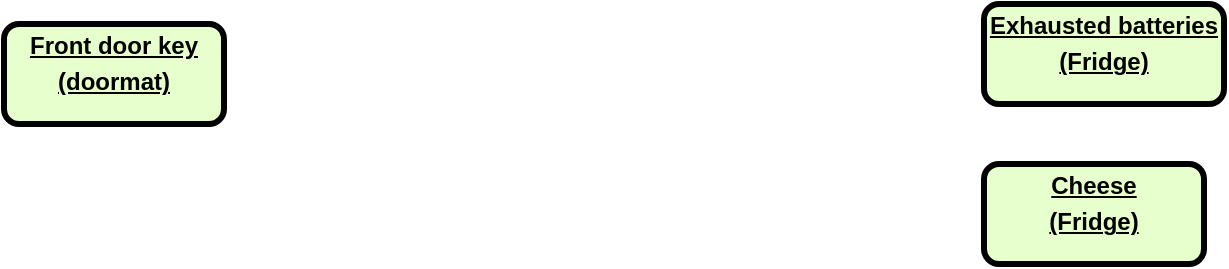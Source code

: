 <mxfile version="13.7.7" type="github">
  <diagram name="Page-1" id="c7558073-3199-34d8-9f00-42111426c3f3">
    <mxGraphModel dx="2062" dy="1125" grid="1" gridSize="10" guides="1" tooltips="1" connect="1" arrows="1" fold="1" page="1" pageScale="1" pageWidth="5000" pageHeight="5000" background="#ffffff" math="0" shadow="0">
      <root>
        <mxCell id="0" />
        <mxCell id="1" parent="0" />
        <mxCell id="11" value="&lt;p style=&quot;margin: 0px ; margin-top: 4px ; text-align: center ; text-decoration: underline&quot;&gt;Front door key&lt;/p&gt;&lt;p style=&quot;margin: 0px ; margin-top: 4px ; text-align: center ; text-decoration: underline&quot;&gt;(doormat)&lt;/p&gt;" style="verticalAlign=middle;align=center;overflow=fill;fontSize=12;fontFamily=Helvetica;html=1;rounded=1;fontStyle=1;strokeWidth=3;fillColor=#E6FFCC" parent="1" vertex="1">
          <mxGeometry x="140" y="150" width="110" height="50" as="geometry" />
        </mxCell>
        <mxCell id="tZmw0p3c9kWU8BtADg9L-96" value="&lt;p style=&quot;margin: 0px ; margin-top: 4px ; text-align: center ; text-decoration: underline&quot;&gt;Cheese&lt;/p&gt;&lt;p style=&quot;margin: 0px ; margin-top: 4px ; text-align: center ; text-decoration: underline&quot;&gt;(Fridge)&lt;br&gt;&lt;/p&gt;" style="verticalAlign=middle;align=center;overflow=fill;fontSize=12;fontFamily=Helvetica;html=1;rounded=1;fontStyle=1;strokeWidth=3;fillColor=#E6FFCC" vertex="1" parent="1">
          <mxGeometry x="630" y="220" width="110" height="50" as="geometry" />
        </mxCell>
        <mxCell id="tZmw0p3c9kWU8BtADg9L-97" value="&lt;p style=&quot;margin: 0px ; margin-top: 4px ; text-align: center ; text-decoration: underline&quot;&gt;Exhausted batteries&lt;/p&gt;&lt;p style=&quot;margin: 0px ; margin-top: 4px ; text-align: center ; text-decoration: underline&quot;&gt;(Fridge)&lt;br&gt;&lt;/p&gt;" style="verticalAlign=middle;align=center;overflow=fill;fontSize=12;fontFamily=Helvetica;html=1;rounded=1;fontStyle=1;strokeWidth=3;fillColor=#E6FFCC" vertex="1" parent="1">
          <mxGeometry x="630" y="140" width="120" height="50" as="geometry" />
        </mxCell>
      </root>
    </mxGraphModel>
  </diagram>
</mxfile>
